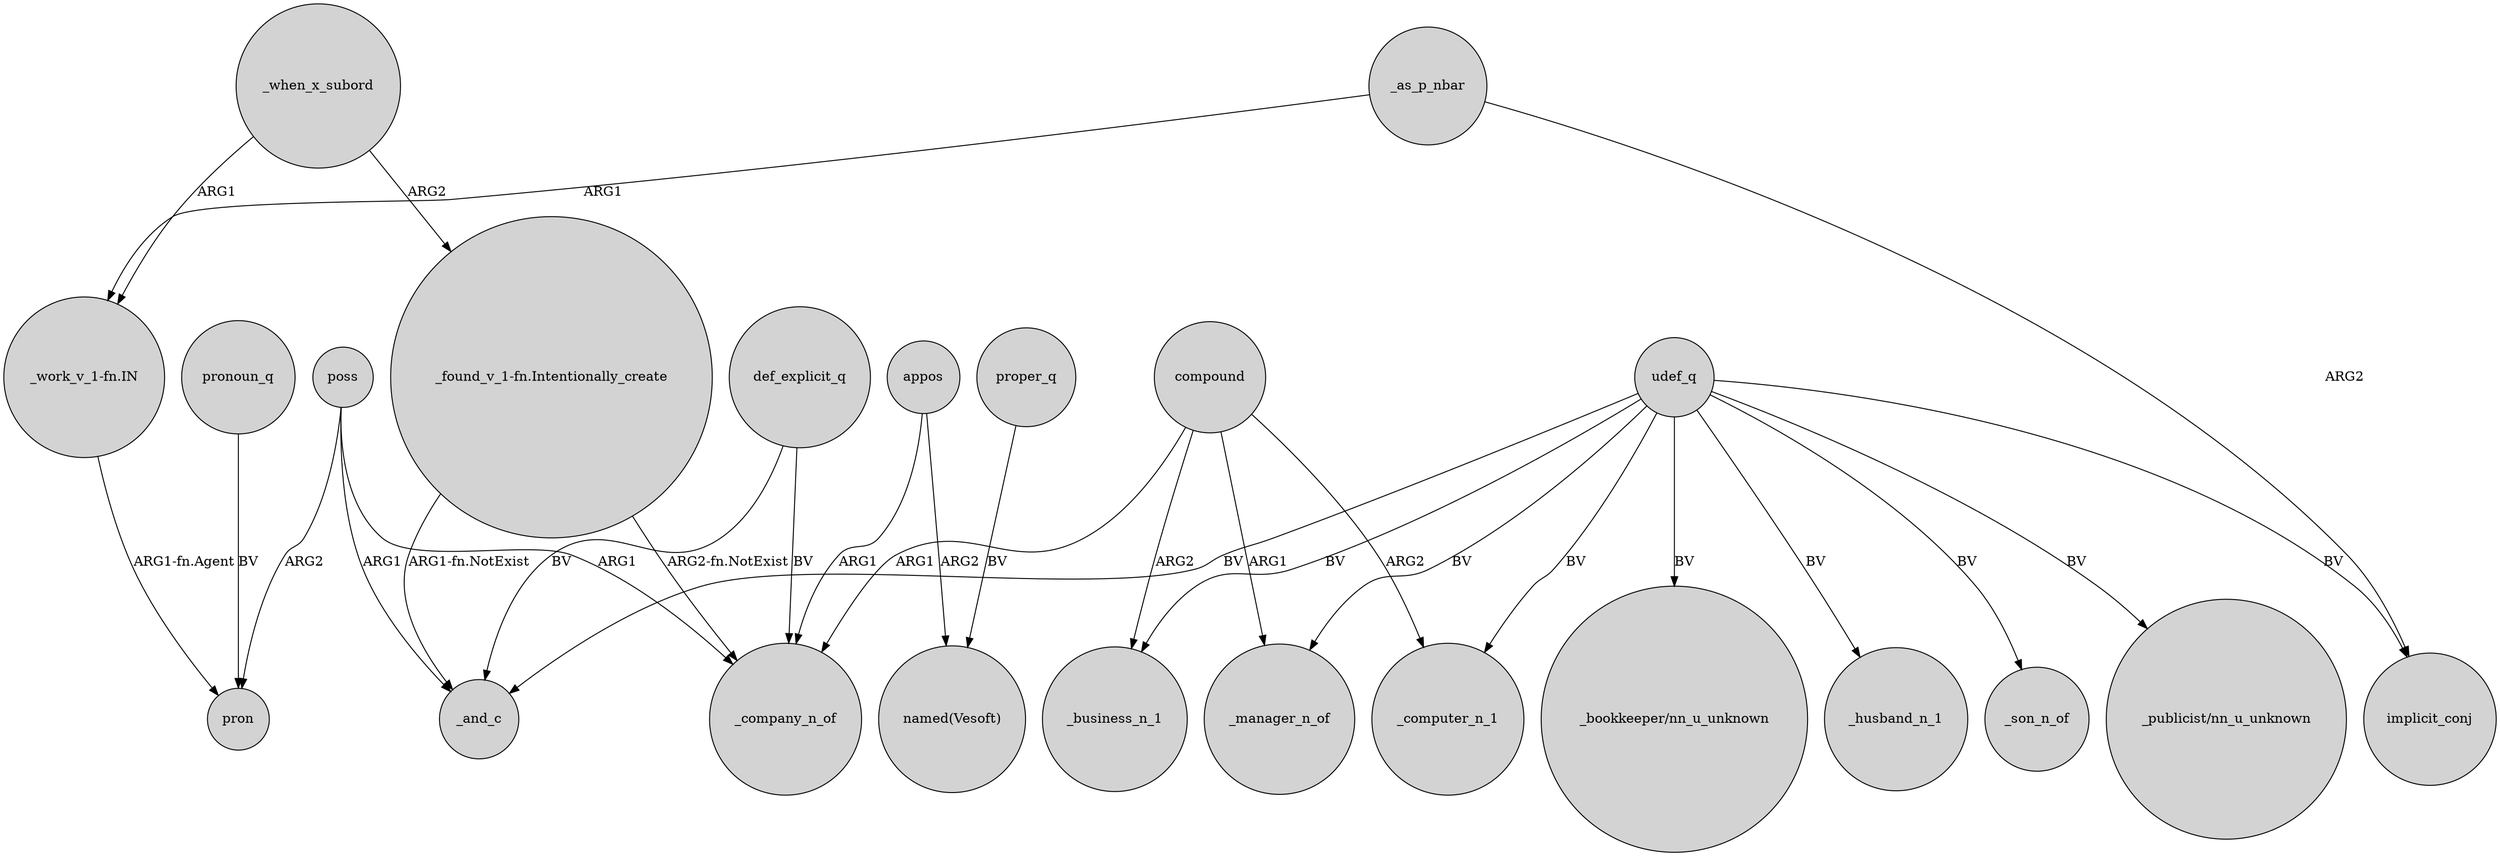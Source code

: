 digraph {
	node [shape=circle style=filled]
	compound -> _manager_n_of [label=ARG1]
	poss -> pron [label=ARG2]
	poss -> _and_c [label=ARG1]
	appos -> "named(Vesoft)" [label=ARG2]
	def_explicit_q -> _and_c [label=BV]
	"_found_v_1-fn.Intentionally_create" -> _company_n_of [label="ARG2-fn.NotExist"]
	udef_q -> _husband_n_1 [label=BV]
	"_found_v_1-fn.Intentionally_create" -> _and_c [label="ARG1-fn.NotExist"]
	udef_q -> implicit_conj [label=BV]
	udef_q -> _computer_n_1 [label=BV]
	proper_q -> "named(Vesoft)" [label=BV]
	compound -> _computer_n_1 [label=ARG2]
	def_explicit_q -> _company_n_of [label=BV]
	compound -> _company_n_of [label=ARG1]
	pronoun_q -> pron [label=BV]
	udef_q -> _son_n_of [label=BV]
	"_work_v_1-fn.IN" -> pron [label="ARG1-fn.Agent"]
	_when_x_subord -> "_found_v_1-fn.Intentionally_create" [label=ARG2]
	compound -> _business_n_1 [label=ARG2]
	udef_q -> "_publicist/nn_u_unknown" [label=BV]
	udef_q -> _manager_n_of [label=BV]
	appos -> _company_n_of [label=ARG1]
	udef_q -> _business_n_1 [label=BV]
	udef_q -> "_bookkeeper/nn_u_unknown" [label=BV]
	_when_x_subord -> "_work_v_1-fn.IN" [label=ARG1]
	poss -> _company_n_of [label=ARG1]
	_as_p_nbar -> "_work_v_1-fn.IN" [label=ARG1]
	udef_q -> _and_c [label=BV]
	_as_p_nbar -> implicit_conj [label=ARG2]
}
